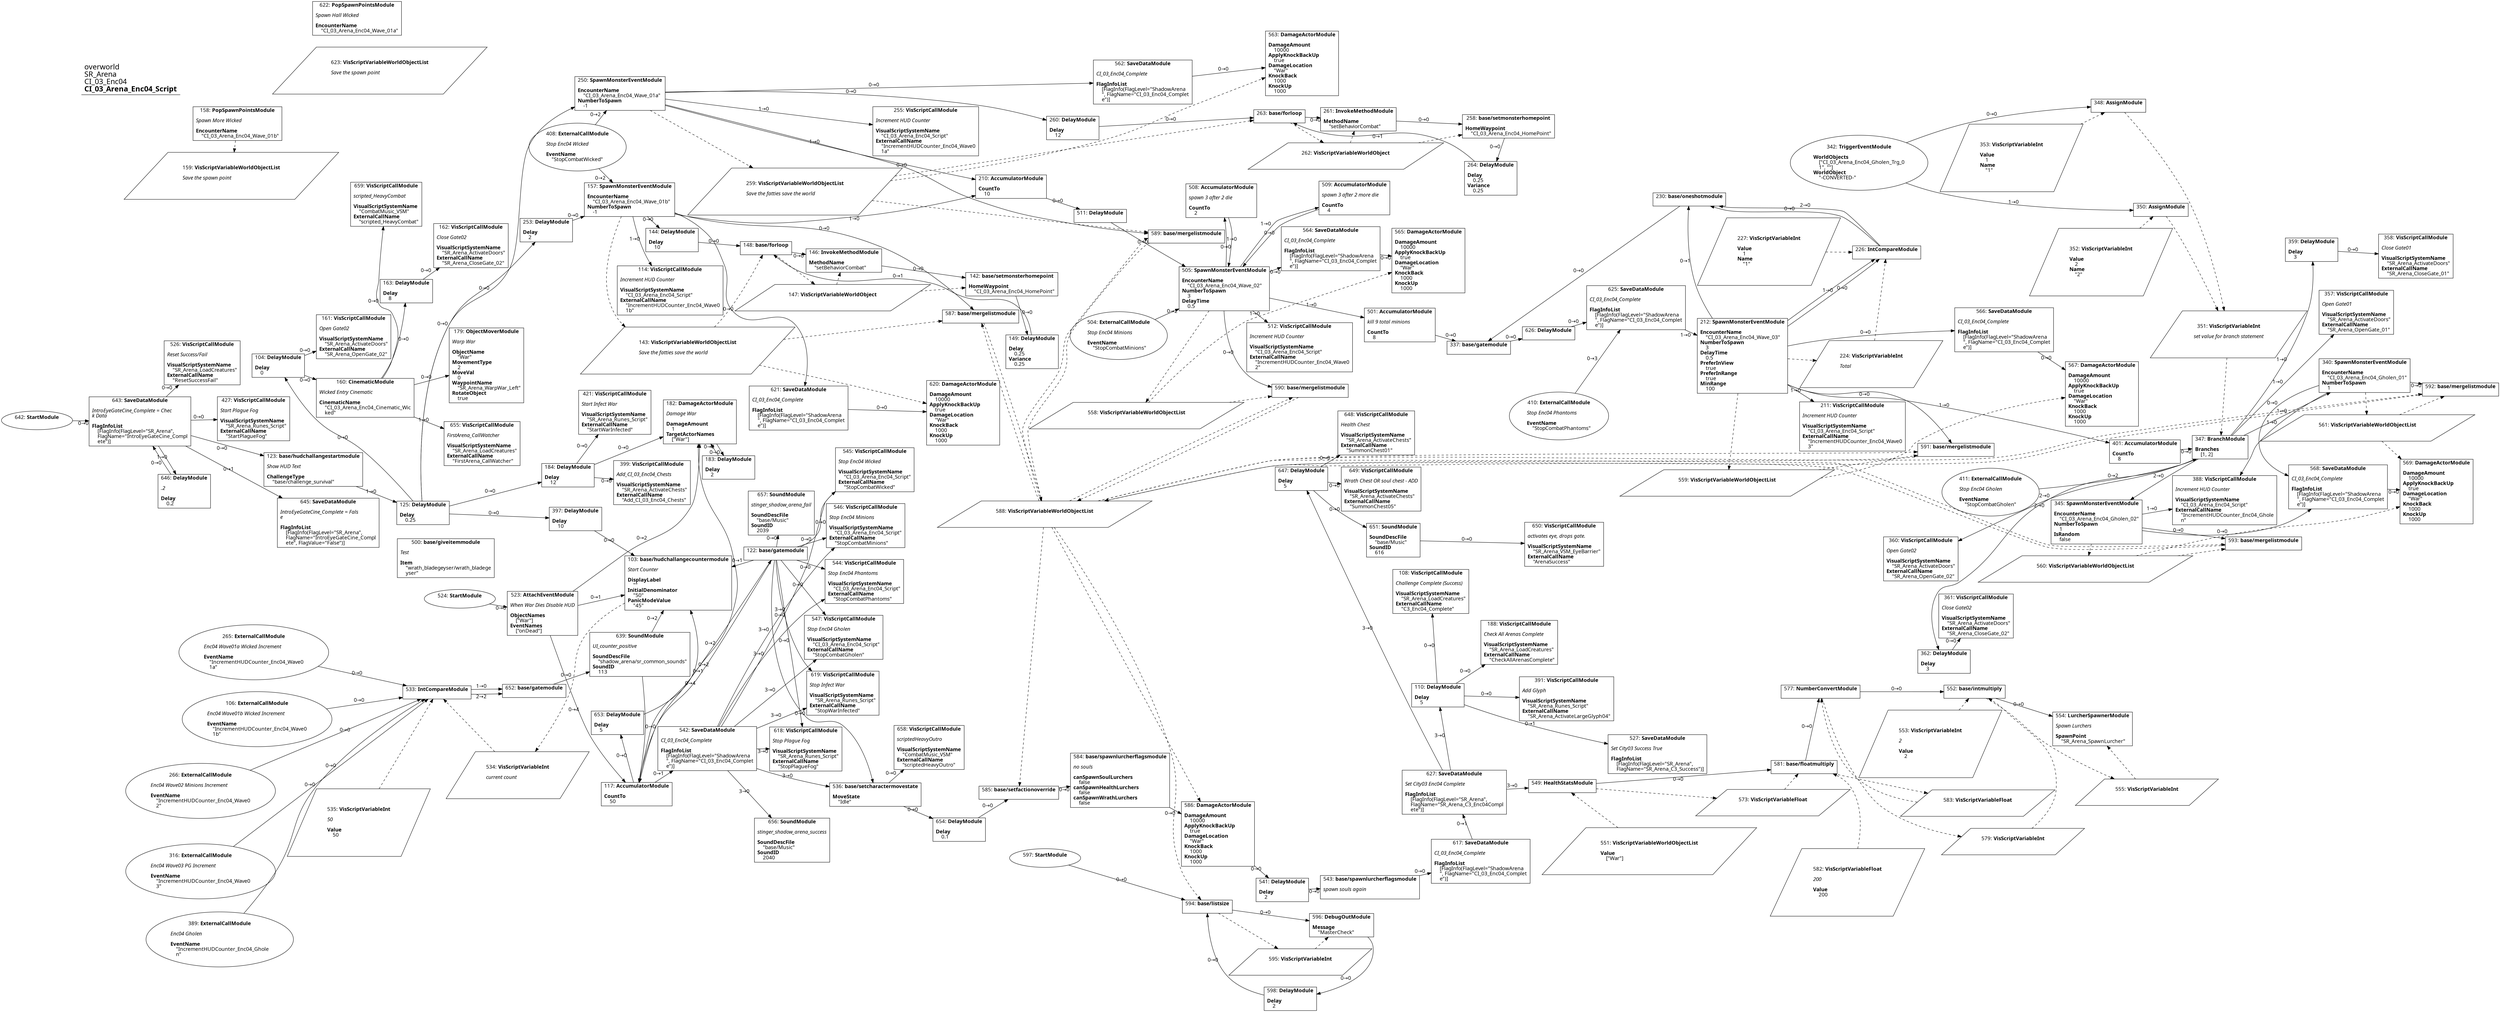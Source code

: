 digraph {
    layout = fdp;
    overlap = prism;
    sep = "+16";
    splines = spline;

    node [ shape = box ];

    graph [ fontname = "Segoe UI" ];
    node [ fontname = "Segoe UI" ];
    edge [ fontname = "Segoe UI" ];

    103 [ label = <103: <b>base/hudchallangecountermodule</b><br/><br/><i>Start Counter<br align="left"/></i><br align="left"/><b>DisplayLabel</b><br align="left"/>    &quot;&quot;<br align="left"/><b>InitialDenominator</b><br align="left"/>    &quot;50&quot;<br align="left"/><b>PanicModeValue</b><br align="left"/>    &quot;45&quot;<br align="left"/>> ];
    103 [ pos = "0.859,-5.0160003!" ];
    103 -> 534 [ style = dashed ];

    104 [ label = <104: <b>DelayModule</b><br/><br/><b>Delay</b><br align="left"/>    0<br align="left"/>> ];
    104 [ pos = "0.22900002,-3.9710002!" ];
    104 -> 160 [ label = "0→0" ];
    104 -> 161 [ label = "0→0" ];

    106 [ label = <106: <b>ExternalCallModule</b><br/><br/><i>Enc04 Wave01b Wicked Increment<br align="left"/></i><br align="left"/><b>EventName</b><br align="left"/>    &quot;IncrementHUDCounter_Enc04_Wave0<br align="left"/>    1b&quot;<br align="left"/>> ];
    106 [ shape = oval ]
    106 [ pos = "-0.22800002,-5.2790003!" ];
    106 -> 533 [ label = "0→0" ];

    108 [ label = <108: <b>VisScriptCallModule</b><br/><br/><i>Challenge Complete (Success)<br align="left"/></i><br align="left"/><b>VisualScriptSystemName</b><br align="left"/>    &quot;SR_Arena_LoadCreatures&quot;<br align="left"/><b>ExternalCallName</b><br align="left"/>    &quot;C3_Enc04_Complete&quot;<br align="left"/>> ];
    108 [ pos = "4.715,-4.9410005!" ];

    110 [ label = <110: <b>DelayModule</b><br/><br/><b>Delay</b><br align="left"/>    5<br align="left"/>> ];
    110 [ pos = "4.4690003,-5.162!" ];
    110 -> 108 [ label = "0→0" ];
    110 -> 188 [ label = "0→0" ];
    110 -> 391 [ label = "0→0" ];
    110 -> 527 [ label = "0→1" ];

    114 [ label = <114: <b>VisScriptCallModule</b><br/><br/><i>Increment HUD Counter<br align="left"/></i><br align="left"/><b>VisualScriptSystemName</b><br align="left"/>    &quot;CI_03_Arena_Enc04_Script&quot;<br align="left"/><b>ExternalCallName</b><br align="left"/>    &quot;IncrementHUDCounter_Enc04_Wave0<br align="left"/>    1b&quot;<br align="left"/>> ];
    114 [ pos = "2.7180002,-3.6410003!" ];

    117 [ label = <117: <b>AccumulatorModule</b><br/><br/><b>CountTo</b><br align="left"/>    50<br align="left"/>> ];
    117 [ pos = "0.882,-5.4150004!" ];
    117 -> 122 [ label = "0→2" ];
    117 -> 182 [ label = "0→2" ];
    117 -> 542 [ label = "0→1" ];
    117 -> 653 [ label = "0→0" ];

    122 [ label = <122: <b>base/gatemodule</b><br/><br/>> ];
    122 [ pos = "1.5790001,-5.017!" ];
    122 -> 103 [ label = "0→1" ];
    122 -> 547 [ label = "0→0" ];
    122 -> 544 [ label = "0→0" ];
    122 -> 546 [ label = "0→0" ];
    122 -> 545 [ label = "0→0" ];
    122 -> 536 [ label = "0→0" ];
    122 -> 619 [ label = "0→0" ];
    122 -> 618 [ label = "0→0" ];
    122 -> 117 [ label = "0→4" ];
    122 -> 657 [ label = "0→0" ];

    123 [ label = <123: <b>base/hudchallangestartmodule</b><br/><br/><i>Show HUD Text<br align="left"/></i><br align="left"/><b>ChallengeType</b><br align="left"/>    &quot;base/challenge_survival&quot;<br align="left"/>> ];
    123 [ pos = "-0.41000003,-4.708!" ];
    123 -> 125 [ label = "1→0" ];

    125 [ label = <125: <b>DelayModule</b><br/><br/><b>Delay</b><br align="left"/>    0.25<br align="left"/>> ];
    125 [ pos = "-0.016,-4.7310004!" ];
    125 -> 104 [ label = "0→0" ];
    125 -> 184 [ label = "0→0" ];
    125 -> 253 [ label = "0→0" ];
    125 -> 397 [ label = "0→0" ];
    125 -> 250 [ label = "0→0" ];

    142 [ label = <142: <b>base/setmonsterhomepoint</b><br/><br/><b>HomeWaypoint</b><br align="left"/>    &quot;CI_03_Arena_Enc04_HomePoint&quot;<br align="left"/>> ];
    142 [ pos = "3.4830003,-3.5310001!" ];
    142 -> 149 [ label = "0→0" ];
    147 -> 142 [ style = dashed ];

    143 [ label = <143: <b>VisScriptVariableWorldObjectList</b><br/><br/><i>Save the fatties save the world<br align="left"/></i><br align="left"/>> ];
    143 [ shape = parallelogram ]
    143 [ pos = "2.654,-3.8100002!" ];

    144 [ label = <144: <b>DelayModule</b><br/><br/><b>Delay</b><br align="left"/>    10<br align="left"/>> ];
    144 [ pos = "2.914,-3.5310001!" ];
    144 -> 148 [ label = "0→0" ];

    146 [ label = <146: <b>InvokeMethodModule</b><br/><br/><b>MethodName</b><br align="left"/>    &quot;setBehaviorCombat&quot;<br align="left"/>> ];
    146 [ pos = "3.2900002,-3.5310001!" ];
    146 -> 142 [ label = "0→0" ];
    147 -> 146 [ style = dashed ];

    147 [ label = <147: <b>VisScriptVariableWorldObject</b><br/><br/>> ];
    147 [ shape = parallelogram ]
    147 [ pos = "3.2450001,-3.6920002!" ];

    148 [ label = <148: <b>base/forloop</b><br/><br/>> ];
    148 [ pos = "3.1130002,-3.5310001!" ];
    148 -> 146 [ label = "0→0" ];
    148 -> 147 [ style = dashed ];
    143 -> 148 [ style = dashed ];

    149 [ label = <149: <b>DelayModule</b><br/><br/><b>Delay</b><br align="left"/>    0.25<br align="left"/><b>Variance</b><br align="left"/>    0.25<br align="left"/>> ];
    149 [ pos = "3.492,-3.6840003!" ];
    149 -> 148 [ label = "0→1" ];

    157 [ label = <157: <b>SpawnMonsterEventModule</b><br/><br/><b>EncounterName</b><br align="left"/>    &quot;CI_03_Arena_Enc04_Wave_01b&quot;<br align="left"/><b>NumberToSpawn</b><br align="left"/>    -1<br align="left"/>> ];
    157 [ pos = "2.4280002,-3.5310001!" ];
    157 -> 144 [ label = "0→0" ];
    157 -> 114 [ label = "1→0" ];
    157 -> 210 [ label = "1→0" ];
    157 -> 587 [ label = "0→0" ];
    157 -> 621 [ label = "0→0" ];
    157 -> 143 [ style = dashed ];

    158 [ label = <158: <b>PopSpawnPointsModule</b><br/><br/><i>Spawn More Wicked<br align="left"/></i><br align="left"/><b>EncounterName</b><br align="left"/>    &quot;CI_03_Arena_Enc04_Wave_01b&quot;<br align="left"/>> ];
    158 [ pos = "0.07700001,-3.233!" ];
    158 -> 159 [ style = dashed ];

    159 [ label = <159: <b>VisScriptVariableWorldObjectList</b><br/><br/><i>Save the spawn point<br align="left"/></i><br align="left"/>> ];
    159 [ shape = parallelogram ]
    159 [ pos = "0.124000005,-3.3960001!" ];

    160 [ label = <160: <b>CinematicModule</b><br/><br/><i>Wicked Entry Cinematic<br align="left"/></i><br align="left"/><b>CinematicName</b><br align="left"/>    &quot;CI_03_Arena_Enc04_Cinematic_Wic<br align="left"/>    ked&quot;<br align="left"/>> ];
    160 [ pos = "0.43600002,-3.9710002!" ];
    160 -> 163 [ label = "0→0" ];
    160 -> 179 [ label = "0→0" ];
    160 -> 655 [ label = "1→0" ];
    160 -> 659 [ label = "0→0" ];

    161 [ label = <161: <b>VisScriptCallModule</b><br/><br/><i>Open Gate02<br align="left"/></i><br align="left"/><b>VisualScriptSystemName</b><br align="left"/>    &quot;SR_Arena_ActivateDoors&quot;<br align="left"/><b>ExternalCallName</b><br align="left"/>    &quot;SR_Arena_OpenGate_02&quot;<br align="left"/>> ];
    161 [ pos = "0.43600002,-3.8880002!" ];

    162 [ label = <162: <b>VisScriptCallModule</b><br/><br/><i>Close Gate02<br align="left"/></i><br align="left"/><b>VisualScriptSystemName</b><br align="left"/>    &quot;SR_Arena_ActivateDoors&quot;<br align="left"/><b>ExternalCallName</b><br align="left"/>    &quot;SR_Arena_CloseGate_02&quot;<br align="left"/>> ];
    162 [ pos = "0.83300006,-3.775!" ];

    163 [ label = <163: <b>DelayModule</b><br/><br/><b>Delay</b><br align="left"/>    8<br align="left"/>> ];
    163 [ pos = "0.684,-3.775!" ];
    163 -> 162 [ label = "0→0" ];

    179 [ label = <179: <b>ObjectMoverModule</b><br/><br/><i>Warp War<br align="left"/></i><br align="left"/><b>ObjectName</b><br align="left"/>    &quot;War&quot;<br align="left"/><b>MovementType</b><br align="left"/>    2<br align="left"/><b>MoveVal</b><br align="left"/>    0<br align="left"/><b>WaypointName</b><br align="left"/>    &quot;SR_Arena_WarpWar_Left&quot;<br align="left"/><b>RotateObject</b><br align="left"/>    true<br align="left"/>> ];
    179 [ pos = "0.68500006,-3.9710002!" ];

    182 [ label = <182: <b>DamageActorModule</b><br/><br/><i>Damage War<br align="left"/></i><br align="left"/><b>DamageAmount</b><br align="left"/>    1<br align="left"/><b>TargetActorNames</b><br align="left"/>    [&quot;War&quot;]<br align="left"/>> ];
    182 [ pos = "1.7440001,-4.386!" ];
    182 -> 183 [ label = "0→0" ];

    183 [ label = <183: <b>DelayModule</b><br/><br/><b>Delay</b><br align="left"/>    2<br align="left"/>> ];
    183 [ pos = "1.766,-4.585!" ];
    183 -> 182 [ label = "0→0" ];

    184 [ label = <184: <b>DelayModule</b><br/><br/><b>Delay</b><br align="left"/>    12<br align="left"/>> ];
    184 [ pos = "1.0430001,-4.386!" ];
    184 -> 182 [ label = "0→0" ];
    184 -> 399 [ label = "0→0" ];
    184 -> 421 [ label = "0→0" ];

    188 [ label = <188: <b>VisScriptCallModule</b><br/><br/><i>Check All Arenas Complete<br align="left"/></i><br align="left"/><b>VisualScriptSystemName</b><br align="left"/>    &quot;SR_Arena_LoadCreatures&quot;<br align="left"/><b>ExternalCallName</b><br align="left"/>    &quot;CheckAllArenasComplete&quot;<br align="left"/>> ];
    188 [ pos = "4.715,-5.0220003!" ];

    210 [ label = <210: <b>AccumulatorModule</b><br/><br/><b>CountTo</b><br align="left"/>    10<br align="left"/>> ];
    210 [ pos = "3.601,-3.19!" ];
    210 -> 511 [ label = "0→0" ];

    211 [ label = <211: <b>VisScriptCallModule</b><br/><br/><i>Increment HUD Counter<br align="left"/></i><br align="left"/><b>VisualScriptSystemName</b><br align="left"/>    &quot;CI_03_Arena_Enc04_Script&quot;<br align="left"/><b>ExternalCallName</b><br align="left"/>    &quot;IncrementHUDCounter_Enc04_Wave0<br align="left"/>    3&quot;<br align="left"/>> ];
    211 [ pos = "6.492,-3.676!" ];

    212 [ label = <212: <b>SpawnMonsterEventModule</b><br/><br/><b>EncounterName</b><br align="left"/>    &quot;CI_03_Arena_Enc04_Wave_03&quot;<br align="left"/><b>NumberToSpawn</b><br align="left"/>    3<br align="left"/><b>DelayTime</b><br align="left"/>    0.5<br align="left"/><b>PreferInView</b><br align="left"/>    true<br align="left"/><b>PreferInRange</b><br align="left"/>    true<br align="left"/><b>MinRange</b><br align="left"/>    100<br align="left"/>> ];
    212 [ pos = "6.189,-3.5360003!" ];
    212 -> 211 [ label = "1→0" ];
    212 -> 226 [ label = "1→0" ];
    212 -> 230 [ label = "0→1" ];
    212 -> 401 [ label = "1→0" ];
    212 -> 566 [ label = "0→0" ];
    212 -> 591 [ label = "0→0" ];
    212 -> 226 [ label = "0→0" ];
    212 -> 559 [ style = dashed ];
    212 -> 224 [ style = dashed ];

    224 [ label = <224: <b>VisScriptVariableInt</b><br/><br/><i>Total<br align="left"/></i><br align="left"/>> ];
    224 [ shape = parallelogram ]
    224 [ pos = "6.511,-3.5170002!" ];

    226 [ label = <226: <b>IntCompareModule</b><br/><br/>> ];
    226 [ pos = "6.59,-3.3330002!" ];
    226 -> 230 [ label = "0→0" ];
    226 -> 230 [ label = "2→0" ];
    227 -> 226 [ style = dashed ];
    224 -> 226 [ style = dashed ];

    227 [ label = <227: <b>VisScriptVariableInt</b><br/><br/><b>Value</b><br align="left"/>    1<br align="left"/><b>Name</b><br align="left"/>    &quot;1&quot;<br align="left"/>> ];
    227 [ shape = parallelogram ]
    227 [ pos = "6.4170003,-3.3550003!" ];

    230 [ label = <230: <b>base/oneshotmodule</b><br/><br/>> ];
    230 [ pos = "5.8970003,-2.9160001!" ];
    230 -> 337 [ label = "0→0" ];

    250 [ label = <250: <b>SpawnMonsterEventModule</b><br/><br/><b>EncounterName</b><br align="left"/>    &quot;CI_03_Arena_Enc04_Wave_01a&quot;<br align="left"/><b>NumberToSpawn</b><br align="left"/>    -1<br align="left"/>> ];
    250 [ pos = "2.4160001,-2.667!" ];
    250 -> 255 [ label = "1→0" ];
    250 -> 260 [ label = "0→0" ];
    250 -> 210 [ label = "1→0" ];
    250 -> 562 [ label = "0→0" ];
    250 -> 589 [ label = "0→0" ];
    250 -> 259 [ style = dashed ];

    253 [ label = <253: <b>DelayModule</b><br/><br/><b>Delay</b><br align="left"/>    2<br align="left"/>> ];
    253 [ pos = "2.219,-3.5310001!" ];
    253 -> 157 [ label = "0→0" ];

    255 [ label = <255: <b>VisScriptCallModule</b><br/><br/><i>Increment HUD Counter<br align="left"/></i><br align="left"/><b>VisualScriptSystemName</b><br align="left"/>    &quot;CI_03_Arena_Enc04_Script&quot;<br align="left"/><b>ExternalCallName</b><br align="left"/>    &quot;IncrementHUDCounter_Enc04_Wave0<br align="left"/>    1a&quot;<br align="left"/>> ];
    255 [ pos = "2.9570003,-2.568!" ];

    258 [ label = <258: <b>base/setmonsterhomepoint</b><br/><br/><b>HomeWaypoint</b><br align="left"/>    &quot;CI_03_Arena_Enc04_HomePoint&quot;<br align="left"/>> ];
    258 [ pos = "3.6130002,-2.3370001!" ];
    258 -> 264 [ label = "0→0" ];
    262 -> 258 [ style = dashed ];

    259 [ label = <259: <b>VisScriptVariableWorldObjectList</b><br/><br/><i>Save the fatties save the world<br align="left"/></i><br align="left"/>> ];
    259 [ shape = parallelogram ]
    259 [ pos = "2.8980002,-2.7270002!" ];

    260 [ label = <260: <b>DelayModule</b><br/><br/><b>Delay</b><br align="left"/>    12<br align="left"/>> ];
    260 [ pos = "3.0670002,-2.3360002!" ];
    260 -> 263 [ label = "0→0" ];

    261 [ label = <261: <b>InvokeMethodModule</b><br/><br/><b>MethodName</b><br align="left"/>    &quot;setBehaviorCombat&quot;<br align="left"/>> ];
    261 [ pos = "3.41,-2.3370001!" ];
    261 -> 258 [ label = "0→0" ];
    262 -> 261 [ style = dashed ];

    262 [ label = <262: <b>VisScriptVariableWorldObject</b><br/><br/>> ];
    262 [ shape = parallelogram ]
    262 [ pos = "3.3950002,-2.4910002!" ];

    263 [ label = <263: <b>base/forloop</b><br/><br/>> ];
    263 [ pos = "3.2410002,-2.3370001!" ];
    263 -> 261 [ label = "0→0" ];
    263 -> 262 [ style = dashed ];
    259 -> 263 [ style = dashed ];

    264 [ label = <264: <b>DelayModule</b><br/><br/><b>Delay</b><br align="left"/>    0.25<br align="left"/><b>Variance</b><br align="left"/>    0.25<br align="left"/>> ];
    264 [ pos = "3.6030002,-2.48!" ];
    264 -> 263 [ label = "0→1" ];

    265 [ label = <265: <b>ExternalCallModule</b><br/><br/><i>Enc04 Wave01a Wicked Increment<br align="left"/></i><br align="left"/><b>EventName</b><br align="left"/>    &quot;IncrementHUDCounter_Enc04_Wave0<br align="left"/>    1a&quot;<br align="left"/>> ];
    265 [ shape = oval ]
    265 [ pos = "-0.22800002,-5.1870003!" ];
    265 -> 533 [ label = "0→0" ];

    266 [ label = <266: <b>ExternalCallModule</b><br/><br/><i>Enc04 Wave02 Minions Increment<br align="left"/></i><br align="left"/><b>EventName</b><br align="left"/>    &quot;IncrementHUDCounter_Enc04_Wave0<br align="left"/>    2&quot;<br align="left"/>> ];
    266 [ shape = oval ]
    266 [ pos = "-0.22800002,-5.3700004!" ];
    266 -> 533 [ label = "0→0" ];

    316 [ label = <316: <b>ExternalCallModule</b><br/><br/><i>Enc04 Wave03 PG Increment<br align="left"/></i><br align="left"/><b>EventName</b><br align="left"/>    &quot;IncrementHUDCounter_Enc04_Wave0<br align="left"/>    3&quot;<br align="left"/>> ];
    316 [ shape = oval ]
    316 [ pos = "-0.22800002,-5.46!" ];
    316 -> 533 [ label = "0→0" ];

    337 [ label = <337: <b>base/gatemodule</b><br/><br/>> ];
    337 [ pos = "5.6080003,-3.5130002!" ];
    337 -> 626 [ label = "0→0" ];

    340 [ label = <340: <b>SpawnMonsterEventModule</b><br/><br/><b>EncounterName</b><br align="left"/>    &quot;CI_03_Arena_Enc04_Gholen_01&quot;<br align="left"/><b>NumberToSpawn</b><br align="left"/>    1<br align="left"/>> ];
    340 [ pos = "7.8190002,-3.3300002!" ];
    340 -> 388 [ label = "1→0" ];
    340 -> 568 [ label = "0→0" ];
    340 -> 592 [ label = "0→0" ];
    340 -> 561 [ style = dashed ];

    342 [ label = <342: <b>TriggerEventModule</b><br/><br/><b>WorldObjects</b><br align="left"/>    [&quot;CI_03_Arena_Enc04_Gholen_Trg_0<br align="left"/>    1&quot;, &quot;&quot;]<br align="left"/><b>WorldObject</b><br align="left"/>    &quot;-CONVERTED-&quot;<br align="left"/>> ];
    342 [ shape = oval ]
    342 [ pos = "6.86,-3.091!" ];
    342 -> 350 [ label = "1→0" ];
    342 -> 348 [ label = "0→0" ];

    345 [ label = <345: <b>SpawnMonsterEventModule</b><br/><br/><b>EncounterName</b><br align="left"/>    &quot;CI_03_Arena_Enc04_Gholen_02&quot;<br align="left"/><b>NumberToSpawn</b><br align="left"/>    1<br align="left"/><b>IsRandom</b><br align="left"/>    false<br align="left"/>> ];
    345 [ pos = "7.8110003,-3.8140001!" ];
    345 -> 388 [ label = "1→0" ];
    345 -> 568 [ label = "0→0" ];
    345 -> 593 [ label = "0→0" ];
    345 -> 560 [ style = dashed ];

    347 [ label = <347: <b>BranchModule</b><br/><br/><b>Branches</b><br align="left"/>    [1, 2]<br align="left"/>> ];
    347 [ pos = "7.5450006,-3.5590003!" ];
    347 -> 360 [ label = "2→0" ];
    347 -> 362 [ label = "2→0" ];
    347 -> 345 [ label = "2→0" ];
    347 -> 357 [ label = "1→0" ];
    347 -> 359 [ label = "1→0" ];
    347 -> 340 [ label = "1→0" ];
    351 -> 347 [ style = dashed ];

    348 [ label = <348: <b>AssignModule</b><br/><br/>> ];
    348 [ pos = "7.2170005,-3.0210001!" ];
    348 -> 351 [ style = dashed ];
    353 -> 348 [ style = dashed ];

    350 [ label = <350: <b>AssignModule</b><br/><br/>> ];
    350 [ pos = "7.214,-3.223!" ];
    350 -> 351 [ style = dashed ];
    352 -> 350 [ style = dashed ];

    351 [ label = <351: <b>VisScriptVariableInt</b><br/><br/><i>set value for branch statement<br align="left"/></i><br align="left"/>> ];
    351 [ shape = parallelogram ]
    351 [ pos = "7.3610005,-3.3200002!" ];

    352 [ label = <352: <b>VisScriptVariableInt</b><br/><br/><b>Value</b><br align="left"/>    2<br align="left"/><b>Name</b><br align="left"/>    &quot;2&quot;<br align="left"/>> ];
    352 [ shape = parallelogram ]
    352 [ pos = "7.097,-3.3200002!" ];

    353 [ label = <353: <b>VisScriptVariableInt</b><br/><br/><b>Value</b><br align="left"/>    1<br align="left"/><b>Name</b><br align="left"/>    &quot;1&quot;<br align="left"/>> ];
    353 [ shape = parallelogram ]
    353 [ pos = "7.096,-3.118!" ];

    357 [ label = <357: <b>VisScriptCallModule</b><br/><br/><i>Open Gate01<br align="left"/></i><br align="left"/><b>VisualScriptSystemName</b><br align="left"/>    &quot;SR_Arena_ActivateDoors&quot;<br align="left"/><b>ExternalCallName</b><br align="left"/>    &quot;SR_Arena_OpenGate_01&quot;<br align="left"/>> ];
    357 [ pos = "7.8190002,-3.2510002!" ];

    358 [ label = <358: <b>VisScriptCallModule</b><br/><br/><i>Close Gate01<br align="left"/></i><br align="left"/><b>VisualScriptSystemName</b><br align="left"/>    &quot;SR_Arena_ActivateDoors&quot;<br align="left"/><b>ExternalCallName</b><br align="left"/>    &quot;SR_Arena_CloseGate_01&quot;<br align="left"/>> ];
    358 [ pos = "7.9740005,-3.055!" ];

    359 [ label = <359: <b>DelayModule</b><br/><br/><b>Delay</b><br align="left"/>    3<br align="left"/>> ];
    359 [ pos = "7.8230004,-3.055!" ];
    359 -> 358 [ label = "0→0" ];

    360 [ label = <360: <b>VisScriptCallModule</b><br/><br/><i>Open Gate02<br align="left"/></i><br align="left"/><b>VisualScriptSystemName</b><br align="left"/>    &quot;SR_Arena_ActivateDoors&quot;<br align="left"/><b>ExternalCallName</b><br align="left"/>    &quot;SR_Arena_OpenGate_02&quot;<br align="left"/>> ];
    360 [ pos = "7.8120003,-4.084!" ];

    361 [ label = <361: <b>VisScriptCallModule</b><br/><br/><i>Close Gate02<br align="left"/></i><br align="left"/><b>VisualScriptSystemName</b><br align="left"/>    &quot;SR_Arena_ActivateDoors&quot;<br align="left"/><b>ExternalCallName</b><br align="left"/>    &quot;SR_Arena_CloseGate_02&quot;<br align="left"/>> ];
    361 [ pos = "7.9660006,-4.165!" ];

    362 [ label = <362: <b>DelayModule</b><br/><br/><b>Delay</b><br align="left"/>    3<br align="left"/>> ];
    362 [ pos = "7.8120003,-4.165!" ];
    362 -> 361 [ label = "0→0" ];

    388 [ label = <388: <b>VisScriptCallModule</b><br/><br/><i>Increment HUD Counter<br align="left"/></i><br align="left"/><b>VisualScriptSystemName</b><br align="left"/>    &quot;CI_03_Arena_Enc04_Script&quot;<br align="left"/><b>ExternalCallName</b><br align="left"/>    &quot;IncrementHUDCounter_Enc04_Ghole<br align="left"/>    n&quot;<br align="left"/>> ];
    388 [ pos = "8.133,-3.6220002!" ];

    389 [ label = <389: <b>ExternalCallModule</b><br/><br/><i>Enc04 Gholen<br align="left"/></i><br align="left"/><b>EventName</b><br align="left"/>    &quot;IncrementHUDCounter_Enc04_Ghole<br align="left"/>    n&quot;<br align="left"/>> ];
    389 [ shape = oval ]
    389 [ pos = "-0.22900002,-5.551!" ];
    389 -> 533 [ label = "0→0" ];

    391 [ label = <391: <b>VisScriptCallModule</b><br/><br/><i>Add Glyph<br align="left"/></i><br align="left"/><b>VisualScriptSystemName</b><br align="left"/>    &quot;SR_Arena_Runes_Script&quot;<br align="left"/><b>ExternalCallName</b><br align="left"/>    &quot;SR_Arena_ActivateLargeGlyph04&quot;<br align="left"/>> ];
    391 [ pos = "4.716,-5.1000004!" ];

    397 [ label = <397: <b>DelayModule</b><br/><br/><b>Delay</b><br align="left"/>    10<br align="left"/>> ];
    397 [ pos = "0.49300003,-4.8450003!" ];
    397 -> 103 [ label = "0→0" ];

    399 [ label = <399: <b>VisScriptCallModule</b><br/><br/><i>Add_CI_03_Enc04_Chests<br align="left"/></i><br align="left"/><b>VisualScriptSystemName</b><br align="left"/>    &quot;SR_Arena_ActivateChests&quot;<br align="left"/><b>ExternalCallName</b><br align="left"/>    &quot;Add_CI_03_Enc04_Chests&quot;<br align="left"/>> ];
    399 [ pos = "1.256,-4.46!" ];

    401 [ label = <401: <b>AccumulatorModule</b><br/><br/><b>CountTo</b><br align="left"/>    8<br align="left"/>> ];
    401 [ pos = "7.3150005,-3.5590003!" ];
    401 -> 347 [ label = "0→0" ];

    408 [ label = <408: <b>ExternalCallModule</b><br/><br/><i>Stop Enc04 Wicked<br align="left"/></i><br align="left"/><b>EventName</b><br align="left"/>    &quot;StopCombatWicked&quot;<br align="left"/>> ];
    408 [ shape = oval ]
    408 [ pos = "2.111,-3.216!" ];
    408 -> 157 [ label = "0→2" ];
    408 -> 250 [ label = "0→2" ];

    410 [ label = <410: <b>ExternalCallModule</b><br/><br/><i>Stop Enc04 Phantoms<br align="left"/></i><br align="left"/><b>EventName</b><br align="left"/>    &quot;StopCombatPhantoms&quot;<br align="left"/>> ];
    410 [ shape = oval ]
    410 [ pos = "5.7260003,-3.7150002!" ];
    410 -> 625 [ label = "0→3" ];

    411 [ label = <411: <b>ExternalCallModule</b><br/><br/><i>Stop Enc04 Gholen<br align="left"/></i><br align="left"/><b>EventName</b><br align="left"/>    &quot;StopCombatGholen&quot;<br align="left"/>> ];
    411 [ shape = oval ]
    411 [ pos = "7.3080006,-3.7580001!" ];
    411 -> 347 [ label = "0→2" ];

    421 [ label = <421: <b>VisScriptCallModule</b><br/><br/><i>Start Infect War<br align="left"/></i><br align="left"/><b>VisualScriptSystemName</b><br align="left"/>    &quot;SR_Arena_Runes_Script&quot;<br align="left"/><b>ExternalCallName</b><br align="left"/>    &quot;StartWarInfected&quot;<br align="left"/>> ];
    421 [ pos = "1.256,-4.3370004!" ];

    427 [ label = <427: <b>VisScriptCallModule</b><br/><br/><i>Start Plague Fog<br align="left"/></i><br align="left"/><b>VisualScriptSystemName</b><br align="left"/>    &quot;SR_Arena_Runes_Script&quot;<br align="left"/><b>ExternalCallName</b><br align="left"/>    &quot;StartPlagueFog&quot;<br align="left"/>> ];
    427 [ pos = "-0.41000003,-4.6260004!" ];

    500 [ label = <500: <b>base/giveitemmodule</b><br/><br/><i>Test<br align="left"/></i><br align="left"/><b>Item</b><br align="left"/>    &quot;wrath_bladegeyser/wrath_bladege<br align="left"/>    yser&quot;<br align="left"/>> ];
    500 [ pos = "-0.08800001,-4.9410005!" ];

    501 [ label = <501: <b>AccumulatorModule</b><br/><br/><i>kill 9 total minions<br align="left"/></i><br align="left"/><b>CountTo</b><br align="left"/>    8<br align="left"/>> ];
    501 [ pos = "5.288,-3.5130002!" ];
    501 -> 337 [ label = "0→0" ];

    504 [ label = <504: <b>ExternalCallModule</b><br/><br/><i>Stop Enc04 Minions<br align="left"/></i><br align="left"/><b>EventName</b><br align="left"/>    &quot;StopCombatMinions&quot;<br align="left"/>> ];
    504 [ shape = oval ]
    504 [ pos = "4.117,-3.535!" ];
    504 -> 505 [ label = "0→2" ];

    505 [ label = <505: <b>SpawnMonsterEventModule</b><br/><br/><b>EncounterName</b><br align="left"/>    &quot;CI_03_Arena_Enc04_Wave_02&quot;<br align="left"/><b>NumberToSpawn</b><br align="left"/>    3<br align="left"/><b>DelayTime</b><br align="left"/>    0.5<br align="left"/>> ];
    505 [ pos = "4.3830004,-3.4900002!" ];
    505 -> 508 [ label = "1→0" ];
    505 -> 509 [ label = "1→0" ];
    505 -> 512 [ label = "1→0" ];
    505 -> 501 [ label = "1→0" ];
    505 -> 564 [ label = "0→0" ];
    505 -> 590 [ label = "0→0" ];
    505 -> 558 [ style = dashed ];

    508 [ label = <508: <b>AccumulatorModule</b><br/><br/><i>spawn 3 after 2 die<br align="left"/></i><br align="left"/><b>CountTo</b><br align="left"/>    2<br align="left"/>> ];
    508 [ pos = "4.182,-3.164!" ];
    508 -> 505 [ label = "0→0" ];

    509 [ label = <509: <b>AccumulatorModule</b><br/><br/><i>spawn 3 after 2 more die<br align="left"/></i><br align="left"/><b>CountTo</b><br align="left"/>    4<br align="left"/>> ];
    509 [ pos = "4.433,-3.1650002!" ];
    509 -> 505 [ label = "0→0" ];

    511 [ label = <511: <b>DelayModule</b><br/><br/>> ];
    511 [ pos = "3.821,-3.19!" ];
    511 -> 505 [ label = "0→0" ];

    512 [ label = <512: <b>VisScriptCallModule</b><br/><br/><i>Increment HUD Counter<br align="left"/></i><br align="left"/><b>VisualScriptSystemName</b><br align="left"/>    &quot;CI_03_Arena_Enc04_Script&quot;<br align="left"/><b>ExternalCallName</b><br align="left"/>    &quot;IncrementHUDCounter_Enc04_Wave0<br align="left"/>    2&quot;<br align="left"/>> ];
    512 [ pos = "4.815,-3.588!" ];

    523 [ label = <523: <b>AttachEventModule</b><br/><br/><i>When War Dies Disable HUD<br align="left"/></i><br align="left"/><b>ObjectNames</b><br align="left"/>    [&quot;War&quot;]<br align="left"/><b>EventNames</b><br align="left"/>    [&quot;onDead&quot;]<br align="left"/>> ];
    523 [ pos = "0.347,-5.039!" ];
    523 -> 103 [ label = "0→1" ];
    523 -> 117 [ label = "0→4" ];
    523 -> 182 [ label = "0→2" ];

    524 [ label = <524: <b>StartModule</b><br/><br/>> ];
    524 [ shape = oval ]
    524 [ pos = "0.127,-5.039!" ];
    524 -> 523 [ label = "0→0" ];

    526 [ label = <526: <b>VisScriptCallModule</b><br/><br/><i>Reset Success/Fail<br align="left"/></i><br align="left"/><b>VisualScriptSystemName</b><br align="left"/>    &quot;SR_Arena_LoadCreatures&quot;<br align="left"/><b>ExternalCallName</b><br align="left"/>    &quot;ResetSuccessFail&quot;<br align="left"/>> ];
    526 [ pos = "-0.411,-4.539!" ];

    527 [ label = <527: <b>SaveDataModule</b><br/><br/><i>Set City03 Success True<br align="left"/></i><br align="left"/><b>FlagInfoList</b><br align="left"/>    [FlagInfo(FlagLevel=&quot;SR_Arena&quot;, <br align="left"/>    FlagName=&quot;SR_Arena_C3_Success&quot;)]<br align="left"/>> ];
    527 [ pos = "4.717,-5.1780005!" ];

    533 [ label = <533: <b>IntCompareModule</b><br/><br/>> ];
    533 [ pos = "0.208,-5.1920004!" ];
    533 -> 652 [ label = "1→0" ];
    533 -> 652 [ label = "2→2" ];
    534 -> 533 [ style = dashed ];
    535 -> 533 [ style = dashed ];

    534 [ label = <534: <b>VisScriptVariableInt</b><br/><br/><i>current count<br align="left"/></i><br align="left"/>> ];
    534 [ shape = parallelogram ]
    534 [ pos = "0.286,-5.3890004!" ];

    535 [ label = <535: <b>VisScriptVariableInt</b><br/><br/><i>50<br align="left"/></i><br align="left"/><b>Value</b><br align="left"/>    50<br align="left"/>> ];
    535 [ shape = parallelogram ]
    535 [ pos = "0.113000005,-5.4040003!" ];

    536 [ label = <536: <b>base/setcharactermovestate</b><br/><br/><b>MoveState</b><br align="left"/>    &quot;Idle&quot;<br align="left"/>> ];
    536 [ pos = "1.983,-5.387!" ];
    536 -> 654 [ label = "0→0" ];
    536 -> 658 [ label = "0→0" ];

    541 [ label = <541: <b>DelayModule</b><br/><br/><b>Delay</b><br align="left"/>    2<br align="left"/>> ];
    541 [ pos = "3.2170002,-5.387!" ];
    541 -> 543 [ label = "0→0" ];

    542 [ label = <542: <b>SaveDataModule</b><br/><br/><i>CI_03_Enc04_Complete<br align="left"/></i><br align="left"/><b>FlagInfoList</b><br align="left"/>    [FlagInfo(FlagLevel=&quot;ShadowArena<br align="left"/>    &quot;, FlagName=&quot;CI_03_Enc04_Complet<br align="left"/>    e&quot;)]<br align="left"/>> ];
    542 [ pos = "1.5660001,-5.341!" ];
    542 -> 545 [ label = "3→0" ];
    542 -> 546 [ label = "3→0" ];
    542 -> 544 [ label = "3→0" ];
    542 -> 547 [ label = "3→0" ];
    542 -> 536 [ label = "3→0" ];
    542 -> 619 [ label = "3→0" ];
    542 -> 618 [ label = "3→0" ];
    542 -> 656 [ label = "3→0" ];

    543 [ label = <543: <b>base/spawnlurcherflagsmodule</b><br/><br/><i>spawn souls again<br align="left"/></i><br align="left"/>> ];
    543 [ pos = "3.407,-5.387!" ];
    543 -> 617 [ label = "0→0" ];

    544 [ label = <544: <b>VisScriptCallModule</b><br/><br/><i>Stop Enc04 Phantoms<br align="left"/></i><br align="left"/><b>VisualScriptSystemName</b><br align="left"/>    &quot;CI_03_Arena_Enc04_Script&quot;<br align="left"/><b>ExternalCallName</b><br align="left"/>    &quot;StopCombatPhantoms&quot;<br align="left"/>> ];
    544 [ pos = "1.9470001,-4.9760003!" ];

    545 [ label = <545: <b>VisScriptCallModule</b><br/><br/><i>Stop Enc04 Wicked<br align="left"/></i><br align="left"/><b>VisualScriptSystemName</b><br align="left"/>    &quot;CI_03_Arena_Enc04_Script&quot;<br align="left"/><b>ExternalCallName</b><br align="left"/>    &quot;StopCombatWicked&quot;<br align="left"/>> ];
    545 [ pos = "1.9420002,-4.813!" ];

    546 [ label = <546: <b>VisScriptCallModule</b><br/><br/><i>Stop Enc04 Minions<br align="left"/></i><br align="left"/><b>VisualScriptSystemName</b><br align="left"/>    &quot;CI_03_Arena_Enc04_Script&quot;<br align="left"/><b>ExternalCallName</b><br align="left"/>    &quot;StopCombatMinions&quot;<br align="left"/>> ];
    546 [ pos = "1.9440001,-4.893!" ];

    547 [ label = <547: <b>VisScriptCallModule</b><br/><br/><i>Stop Enc04 Gholen<br align="left"/></i><br align="left"/><b>VisualScriptSystemName</b><br align="left"/>    &quot;CI_03_Arena_Enc04_Script&quot;<br align="left"/><b>ExternalCallName</b><br align="left"/>    &quot;StopCombatGholen&quot;<br align="left"/>> ];
    547 [ pos = "1.9490001,-5.0610003!" ];

    549 [ label = <549: <b>HealthStatsModule</b><br/><br/>> ];
    549 [ pos = "4.4700003,-5.3620005!" ];
    549 -> 581 [ label = "0→0" ];
    551 -> 549 [ style = dashed ];
    549 -> 573 [ style = dashed ];

    551 [ label = <551: <b>VisScriptVariableWorldObjectList</b><br/><br/><b>Value</b><br align="left"/>    [&quot;War&quot;]<br align="left"/>> ];
    551 [ shape = parallelogram ]
    551 [ pos = "4.247,-5.413!" ];

    552 [ label = <552: <b>base/intmultiply</b><br/><br/>> ];
    552 [ pos = "5.5350003,-5.3620005!" ];
    552 -> 554 [ label = "0→0" ];
    553 -> 552 [ style = dashed ];
    552 -> 555 [ style = dashed ];
    579 -> 552 [ style = dashed ];

    553 [ label = <553: <b>VisScriptVariableInt</b><br/><br/><i>2<br align="left"/></i><br align="left"/><b>Value</b><br align="left"/>    2<br align="left"/>> ];
    553 [ shape = parallelogram ]
    553 [ pos = "5.393,-5.4240003!" ];

    554 [ label = <554: <b>LurcherSpawnerModule</b><br/><br/><i>Spawn Lurchers<br align="left"/></i><br align="left"/><b>SpawnPoint</b><br align="left"/>    &quot;SR_Arena_SpawnLurcher&quot;<br align="left"/>> ];
    554 [ pos = "5.8170004,-5.3620005!" ];
    555 -> 554 [ style = dashed ];

    555 [ label = <555: <b>VisScriptVariableInt</b><br/><br/>> ];
    555 [ shape = parallelogram ]
    555 [ pos = "5.702,-5.459!" ];

    558 [ label = <558: <b>VisScriptVariableWorldObjectList</b><br/><br/>> ];
    558 [ shape = parallelogram ]
    558 [ pos = "4.4290004,-3.749!" ];

    559 [ label = <559: <b>VisScriptVariableWorldObjectList</b><br/><br/>> ];
    559 [ shape = parallelogram ]
    559 [ pos = "6.2650003,-3.7960002!" ];

    560 [ label = <560: <b>VisScriptVariableWorldObjectList</b><br/><br/>> ];
    560 [ shape = parallelogram ]
    560 [ pos = "8.089001,-3.9800003!" ];

    561 [ label = <561: <b>VisScriptVariableWorldObjectList</b><br/><br/>> ];
    561 [ shape = parallelogram ]
    561 [ pos = "8.097,-3.496!" ];

    562 [ label = <562: <b>SaveDataModule</b><br/><br/><i>CI_03_Enc04_Complete<br align="left"/></i><br align="left"/><b>FlagInfoList</b><br align="left"/>    [FlagInfo(FlagLevel=&quot;ShadowArena<br align="left"/>    &quot;, FlagName=&quot;CI_03_Enc04_Complet<br align="left"/>    e&quot;)]<br align="left"/>> ];
    562 [ pos = "3.0640001,-2.1690001!" ];
    562 -> 563 [ label = "0→0" ];

    563 [ label = <563: <b>DamageActorModule</b><br/><br/><b>DamageAmount</b><br align="left"/>    10000<br align="left"/><b>ApplyKnockBackUp</b><br align="left"/>    true<br align="left"/><b>DamageLocation</b><br align="left"/>    &quot;War&quot;<br align="left"/><b>KnockBack</b><br align="left"/>    1000<br align="left"/><b>KnockUp</b><br align="left"/>    1000<br align="left"/>> ];
    563 [ pos = "3.275,-2.1690001!" ];
    259 -> 563 [ style = dashed ];

    564 [ label = <564: <b>SaveDataModule</b><br/><br/><i>CI_03_Enc04_Complete<br align="left"/></i><br align="left"/><b>FlagInfoList</b><br align="left"/>    [FlagInfo(FlagLevel=&quot;ShadowArena<br align="left"/>    &quot;, FlagName=&quot;CI_03_Enc04_Complet<br align="left"/>    e&quot;)]<br align="left"/>> ];
    564 [ pos = "4.691,-3.3550003!" ];
    564 -> 565 [ label = "0→0" ];

    565 [ label = <565: <b>DamageActorModule</b><br/><br/><b>DamageAmount</b><br align="left"/>    10000<br align="left"/><b>ApplyKnockBackUp</b><br align="left"/>    true<br align="left"/><b>DamageLocation</b><br align="left"/>    &quot;War&quot;<br align="left"/><b>KnockBack</b><br align="left"/>    1000<br align="left"/><b>KnockUp</b><br align="left"/>    1000<br align="left"/>> ];
    565 [ pos = "4.9080005,-3.3550003!" ];
    558 -> 565 [ style = dashed ];

    566 [ label = <566: <b>SaveDataModule</b><br/><br/><i>CI_03_Enc04_Complete<br align="left"/></i><br align="left"/><b>FlagInfoList</b><br align="left"/>    [FlagInfo(FlagLevel=&quot;ShadowArena<br align="left"/>    &quot;, FlagName=&quot;CI_03_Enc04_Complet<br align="left"/>    e&quot;)]<br align="left"/>> ];
    566 [ pos = "6.76,-3.4600003!" ];
    566 -> 567 [ label = "0→0" ];

    567 [ label = <567: <b>DamageActorModule</b><br/><br/><b>DamageAmount</b><br align="left"/>    10000<br align="left"/><b>ApplyKnockBackUp</b><br align="left"/>    true<br align="left"/><b>DamageLocation</b><br align="left"/>    &quot;War&quot;<br align="left"/><b>KnockBack</b><br align="left"/>    1000<br align="left"/><b>KnockUp</b><br align="left"/>    1000<br align="left"/>> ];
    567 [ pos = "6.998,-3.4600003!" ];
    559 -> 567 [ style = dashed ];

    568 [ label = <568: <b>SaveDataModule</b><br/><br/><i>CI_03_Enc04_Complete<br align="left"/></i><br align="left"/><b>FlagInfoList</b><br align="left"/>    [FlagInfo(FlagLevel=&quot;ShadowArena<br align="left"/>    &quot;, FlagName=&quot;CI_03_Enc04_Complet<br align="left"/>    e&quot;)]<br align="left"/>> ];
    568 [ pos = "8.484,-3.5980003!" ];
    568 -> 569 [ label = "0→0" ];

    569 [ label = <569: <b>DamageActorModule</b><br/><br/><b>DamageAmount</b><br align="left"/>    10000<br align="left"/><b>ApplyKnockBackUp</b><br align="left"/>    true<br align="left"/><b>DamageLocation</b><br align="left"/>    &quot;War&quot;<br align="left"/><b>KnockBack</b><br align="left"/>    1000<br align="left"/><b>KnockUp</b><br align="left"/>    1000<br align="left"/>> ];
    569 [ pos = "8.722,-3.5980003!" ];
    560 -> 569 [ style = dashed ];
    561 -> 569 [ style = dashed ];

    573 [ label = <573: <b>VisScriptVariableFloat</b><br/><br/>> ];
    573 [ shape = parallelogram ]
    573 [ pos = "4.669,-5.413!" ];

    577 [ label = <577: <b>NumberConvertModule</b><br/><br/>> ];
    577 [ pos = "5.169,-5.3620005!" ];
    577 -> 552 [ label = "0→0" ];
    583 -> 577 [ style = dashed ];
    577 -> 579 [ style = dashed ];

    579 [ label = <579: <b>VisScriptVariableInt</b><br/><br/>> ];
    579 [ shape = parallelogram ]
    579 [ pos = "5.3980002,-5.499!" ];

    581 [ label = <581: <b>base/floatmultiply</b><br/><br/>> ];
    581 [ pos = "4.8190002,-5.3620005!" ];
    581 -> 577 [ label = "0→0" ];
    573 -> 581 [ style = dashed ];
    582 -> 581 [ style = dashed ];
    581 -> 583 [ style = dashed ];

    582 [ label = <582: <b>VisScriptVariableFloat</b><br/><br/><i>200<br align="left"/></i><br align="left"/><b>Value</b><br align="left"/>    200<br align="left"/>> ];
    582 [ shape = parallelogram ]
    582 [ pos = "4.668,-5.4880004!" ];

    583 [ label = <583: <b>VisScriptVariableFloat</b><br/><br/>> ];
    583 [ shape = parallelogram ]
    583 [ pos = "5.006,-5.4360003!" ];

    584 [ label = <584: <b>base/spawnlurcherflagsmodule</b><br/><br/><i>no souls<br align="left"/></i><br align="left"/><b>canSpawnSoulLurchers</b><br align="left"/>    false<br align="left"/><b>canSpawnHealthLurchers</b><br align="left"/>    false<br align="left"/><b>canSpawnWrathLurchers</b><br align="left"/>    false<br align="left"/>> ];
    584 [ pos = "2.7440002,-5.387!" ];
    584 -> 586 [ label = "0→0" ];

    585 [ label = <585: <b>base/setfactionoverride</b><br/><br/>> ];
    585 [ pos = "2.489,-5.387!" ];
    585 -> 584 [ label = "0→0" ];
    588 -> 585 [ style = dashed ];

    586 [ label = <586: <b>DamageActorModule</b><br/><br/><b>DamageAmount</b><br align="left"/>    10000<br align="left"/><b>ApplyKnockBackUp</b><br align="left"/>    true<br align="left"/><b>DamageLocation</b><br align="left"/>    &quot;War&quot;<br align="left"/><b>KnockBack</b><br align="left"/>    1000<br align="left"/><b>KnockUp</b><br align="left"/>    1000<br align="left"/>> ];
    586 [ pos = "2.989,-5.387!" ];
    586 -> 541 [ label = "0→0" ];
    588 -> 586 [ style = dashed ];

    587 [ label = <587: <b>base/mergelistmodule</b><br/><br/>> ];
    587 [ pos = "2.9320002,-3.811!" ];
    587 -> 588 [ style = dashed ];
    588 -> 587 [ style = dashed ];
    143 -> 587 [ style = dashed ];

    588 [ label = <588: <b>VisScriptVariableWorldObjectList</b><br/><br/>> ];
    588 [ shape = parallelogram ]
    588 [ pos = "3.8120003,-4.526!" ];

    589 [ label = <589: <b>base/mergelistmodule</b><br/><br/>> ];
    589 [ pos = "3.196,-2.667!" ];
    589 -> 588 [ style = dashed ];
    588 -> 589 [ style = dashed ];
    259 -> 589 [ style = dashed ];

    590 [ label = <590: <b>base/mergelistmodule</b><br/><br/>> ];
    590 [ pos = "4.695,-3.6750002!" ];
    590 -> 588 [ style = dashed ];
    588 -> 590 [ style = dashed ];
    558 -> 590 [ style = dashed ];

    591 [ label = <591: <b>base/mergelistmodule</b><br/><br/>> ];
    591 [ pos = "6.7070003,-3.716!" ];
    591 -> 588 [ style = dashed ];
    588 -> 591 [ style = dashed ];
    559 -> 591 [ style = dashed ];

    592 [ label = <592: <b>base/mergelistmodule</b><br/><br/>> ];
    592 [ pos = "8.341001,-3.3300002!" ];
    592 -> 588 [ style = dashed ];
    588 -> 592 [ style = dashed ];
    561 -> 592 [ style = dashed ];

    593 [ label = <593: <b>base/mergelistmodule</b><br/><br/>> ];
    593 [ pos = "8.348001,-3.8140001!" ];
    593 -> 588 [ style = dashed ];
    588 -> 593 [ style = dashed ];
    560 -> 593 [ style = dashed ];

    594 [ label = <594: <b>base/listsize</b><br/><br/>> ];
    594 [ pos = "2.832,-5.6050005!" ];
    594 -> 596 [ label = "0→0" ];
    594 -> 595 [ style = dashed ];
    588 -> 594 [ style = dashed ];

    595 [ label = <595: <b>VisScriptVariableInt</b><br/><br/>> ];
    595 [ shape = parallelogram ]
    595 [ pos = "2.9670002,-5.7110004!" ];

    596 [ label = <596: <b>DebugOutModule</b><br/><br/><b>Message</b><br align="left"/>    &quot;MasterCheck&quot;<br align="left"/>> ];
    596 [ pos = "3.0830002,-5.6050005!" ];
    596 -> 598 [ label = "0→0" ];
    595 -> 596 [ style = dashed ];

    597 [ label = <597: <b>StartModule</b><br/><br/>> ];
    597 [ shape = oval ]
    597 [ pos = "2.5640001,-5.6050005!" ];
    597 -> 594 [ label = "0→0" ];

    598 [ label = <598: <b>DelayModule</b><br/><br/><b>Delay</b><br align="left"/>    2<br align="left"/>> ];
    598 [ pos = "2.9520001,-5.8310003!" ];
    598 -> 594 [ label = "0→0" ];

    617 [ label = <617: <b>SaveDataModule</b><br/><br/><i>CI_03_Enc04_Complete<br align="left"/></i><br align="left"/><b>FlagInfoList</b><br align="left"/>    [FlagInfo(FlagLevel=&quot;ShadowArena<br align="left"/>    &quot;, FlagName=&quot;CI_03_Enc04_Complet<br align="left"/>    e&quot;)]<br align="left"/>> ];
    617 [ pos = "3.657,-5.387!" ];
    617 -> 627 [ label = "0→1" ];

    618 [ label = <618: <b>VisScriptCallModule</b><br/><br/><i>Stop Plague Fog<br align="left"/></i><br align="left"/><b>VisualScriptSystemName</b><br align="left"/>    &quot;SR_Arena_Runes_Script&quot;<br align="left"/><b>ExternalCallName</b><br align="left"/>    &quot;StopPlagueFog&quot;<br align="left"/>> ];
    618 [ pos = "1.9510001,-5.2180004!" ];

    619 [ label = <619: <b>VisScriptCallModule</b><br/><br/><i>Stop Infect War<br align="left"/></i><br align="left"/><b>VisualScriptSystemName</b><br align="left"/>    &quot;SR_Arena_Runes_Script&quot;<br align="left"/><b>ExternalCallName</b><br align="left"/>    &quot;StopWarInfected&quot;<br align="left"/>> ];
    619 [ pos = "1.95,-5.137!" ];

    620 [ label = <620: <b>DamageActorModule</b><br/><br/><b>DamageAmount</b><br align="left"/>    10000<br align="left"/><b>ApplyKnockBackUp</b><br align="left"/>    true<br align="left"/><b>DamageLocation</b><br align="left"/>    &quot;War&quot;<br align="left"/><b>KnockBack</b><br align="left"/>    1000<br align="left"/><b>KnockUp</b><br align="left"/>    1000<br align="left"/>> ];
    620 [ pos = "2.9710002,-4.019!" ];
    143 -> 620 [ style = dashed ];

    621 [ label = <621: <b>SaveDataModule</b><br/><br/><i>CI_03_Enc04_Complete<br align="left"/></i><br align="left"/><b>FlagInfoList</b><br align="left"/>    [FlagInfo(FlagLevel=&quot;ShadowArena<br align="left"/>    &quot;, FlagName=&quot;CI_03_Enc04_Complet<br align="left"/>    e&quot;)]<br align="left"/>> ];
    621 [ pos = "2.759,-4.019!" ];
    621 -> 620 [ label = "0→0" ];

    622 [ label = <622: <b>PopSpawnPointsModule</b><br/><br/><i>Spawn Hall Wicked<br align="left"/></i><br align="left"/><b>EncounterName</b><br align="left"/>    &quot;CI_03_Arena_Enc04_Wave_01a&quot;<br align="left"/>> ];
    622 [ pos = "0.18,-2.358!" ];

    623 [ label = <623: <b>VisScriptVariableWorldObjectList</b><br/><br/><i>Save the spawn point<br align="left"/></i><br align="left"/>> ];
    623 [ shape = parallelogram ]
    623 [ pos = "0.25300002,-2.5200002!" ];

    625 [ label = <625: <b>SaveDataModule</b><br/><br/><i>CI_03_Enc04_Complete<br align="left"/></i><br align="left"/><b>FlagInfoList</b><br align="left"/>    [FlagInfo(FlagLevel=&quot;ShadowArena<br align="left"/>    &quot;, FlagName=&quot;CI_03_Enc04_Complet<br align="left"/>    e&quot;)]<br align="left"/>> ];
    625 [ pos = "5.9890003,-3.5130002!" ];
    625 -> 212 [ label = "1→0" ];

    626 [ label = <626: <b>DelayModule</b><br/><br/>> ];
    626 [ pos = "5.7830005,-3.5130002!" ];
    626 -> 625 [ label = "0→0" ];

    627 [ label = <627: <b>SaveDataModule</b><br/><br/><i>Set City03 Enc04 Complete<br align="left"/></i><br align="left"/><b>FlagInfoList</b><br align="left"/>    [FlagInfo(FlagLevel=&quot;SR_Arena&quot;, <br align="left"/>    FlagName=&quot;SR_Arena_C3_Enc04Compl<br align="left"/>    ete&quot;)]<br align="left"/>> ];
    627 [ pos = "3.9870002,-5.3160005!" ];
    627 -> 549 [ label = "3→0" ];
    627 -> 110 [ label = "3→0" ];
    627 -> 647 [ label = "3→0" ];

    639 [ label = <639: <b>SoundModule</b><br/><br/><i>UI_counter_positive<br align="left"/></i><br align="left"/><b>SoundDescFile</b><br align="left"/>    &quot;shadow_arena/sr_common_sounds&quot;<br align="left"/><b>SoundID</b><br align="left"/>    113<br align="left"/>> ];
    639 [ pos = "0.646,-5.1120005!" ];
    639 -> 103 [ label = "0→2" ];
    639 -> 117 [ label = "0→0" ];

    642 [ label = <642: <b>StartModule</b><br/><br/>> ];
    642 [ shape = oval ]
    642 [ pos = "-1.0580001,-4.6260004!" ];
    642 -> 643 [ label = "0→0" ];

    643 [ label = <643: <b>SaveDataModule</b><br/><br/><i>IntroEyeGateCine_Complete = Chec<br align="left"/>k Data<br align="left"/></i><br align="left"/><b>FlagInfoList</b><br align="left"/>    [FlagInfo(FlagLevel=&quot;SR_Arena&quot;, <br align="left"/>    FlagName=&quot;IntroEyeGateCine_Compl<br align="left"/>    ete&quot;)]<br align="left"/>> ];
    643 [ pos = "-0.80200005,-4.6260004!" ];
    643 -> 645 [ label = "0→1" ];
    643 -> 646 [ label = "1→0" ];
    643 -> 427 [ label = "0→0" ];
    643 -> 526 [ label = "0→0" ];
    643 -> 123 [ label = "0→0" ];

    645 [ label = <645: <b>SaveDataModule</b><br/><br/><i>IntroEyeGateCine_Complete = Fals<br align="left"/>e<br align="left"/></i><br align="left"/><b>FlagInfoList</b><br align="left"/>    [FlagInfo(FlagLevel=&quot;SR_Arena&quot;, <br align="left"/>    FlagName=&quot;IntroEyeGateCine_Compl<br align="left"/>    ete&quot;, FlagValue=&quot;False&quot;)]<br align="left"/>> ];
    645 [ pos = "-0.409,-4.813!" ];

    646 [ label = <646: <b>DelayModule</b><br/><br/><i>.2<br align="left"/></i><br align="left"/><b>Delay</b><br align="left"/>    0.2<br align="left"/>> ];
    646 [ pos = "-0.781,-4.781!" ];
    646 -> 643 [ label = "0→0" ];

    647 [ label = <647: <b>DelayModule</b><br/><br/><b>Delay</b><br align="left"/>    5<br align="left"/>> ];
    647 [ pos = "4.478,-4.7110004!" ];
    647 -> 648 [ label = "0→0" ];
    647 -> 649 [ label = "0→0" ];
    647 -> 651 [ label = "0→0" ];

    648 [ label = <648: <b>VisScriptCallModule</b><br/><br/><i>Health Chest<br align="left"/></i><br align="left"/><b>VisualScriptSystemName</b><br align="left"/>    &quot;SR_Arena_ActivateChests&quot;<br align="left"/><b>ExternalCallName</b><br align="left"/>    &quot;SummonChest01&quot;<br align="left"/>> ];
    648 [ pos = "4.7130003,-4.629!" ];

    649 [ label = <649: <b>VisScriptCallModule</b><br/><br/><i>Wrath Chest OR soul chest - ADD<br align="left"/></i><br align="left"/><b>VisualScriptSystemName</b><br align="left"/>    &quot;SR_Arena_ActivateChests&quot;<br align="left"/><b>ExternalCallName</b><br align="left"/>    &quot;SummonChest05&quot;<br align="left"/>> ];
    649 [ pos = "4.7130003,-4.7110004!" ];

    650 [ label = <650: <b>VisScriptCallModule</b><br/><br/><i>activates eye, drops gate.<br align="left"/></i><br align="left"/><b>VisualScriptSystemName</b><br align="left"/>    &quot;SR_Arena_VSM_EyeBarrier&quot;<br align="left"/><b>ExternalCallName</b><br align="left"/>    &quot;ArenaSuccess&quot;<br align="left"/>> ];
    650 [ pos = "4.8960004,-4.7920003!" ];

    651 [ label = <651: <b>SoundModule</b><br/><br/><b>SoundDescFile</b><br align="left"/>    &quot;base/Music&quot;<br align="left"/><b>SoundID</b><br align="left"/>    616<br align="left"/>> ];
    651 [ pos = "4.714,-4.7920003!" ];
    651 -> 650 [ label = "0→0" ];

    652 [ label = <652: <b>base/gatemodule</b><br/><br/>> ];
    652 [ pos = "0.43800002,-5.1920004!" ];
    652 -> 639 [ label = "0→0" ];

    653 [ label = <653: <b>DelayModule</b><br/><br/><b>Delay</b><br align="left"/>    5<br align="left"/>> ];
    653 [ pos = "0.89000005,-5.2200003!" ];
    653 -> 103 [ label = "0→1" ];

    654 [ label = <654: <b>DelayModule</b><br/><br/><b>Delay</b><br align="left"/>    0.1<br align="left"/>> ];
    654 [ pos = "2.2810001,-5.387!" ];
    654 -> 585 [ label = "0→0" ];

    655 [ label = <655: <b>VisScriptCallModule</b><br/><br/><i>FirstArena_CallWatcher<br align="left"/></i><br align="left"/><b>VisualScriptSystemName</b><br align="left"/>    &quot;SR_Arena_LoadCreatures&quot;<br align="left"/><b>ExternalCallName</b><br align="left"/>    &quot;FirstArena_CallWatcher&quot;<br align="left"/>> ];
    655 [ pos = "0.68600005,-4.1480002!" ];

    656 [ label = <656: <b>SoundModule</b><br/><br/><i>stinger_shadow_arena_success<br align="left"/></i><br align="left"/><b>SoundDescFile</b><br align="left"/>    &quot;base/Music&quot;<br align="left"/><b>SoundID</b><br align="left"/>    2040<br align="left"/>> ];
    656 [ pos = "1.7750001,-5.4630003!" ];

    657 [ label = <657: <b>SoundModule</b><br/><br/><i>stinger_shadow_arena_fail<br align="left"/></i><br align="left"/><b>SoundDescFile</b><br align="left"/>    &quot;base/Music&quot;<br align="left"/><b>SoundID</b><br align="left"/>    2039<br align="left"/>> ];
    657 [ pos = "1.7,-4.8!" ];

    658 [ label = <658: <b>VisScriptCallModule</b><br/><br/><i>scriptedHeavyOutro<br align="left"/></i><br align="left"/><b>VisualScriptSystemName</b><br align="left"/>    &quot;CombatMusic_VSM&quot;<br align="left"/><b>ExternalCallName</b><br align="left"/>    &quot;scriptedHeavyOutro&quot;<br align="left"/>> ];
    658 [ pos = "2.288,-5.3120003!" ];

    659 [ label = <659: <b>VisScriptCallModule</b><br/><br/><i>scripted_HeavyCombat<br align="left"/></i><br align="left"/><b>VisualScriptSystemName</b><br align="left"/>    &quot;CombatMusic_VSM&quot;<br align="left"/><b>ExternalCallName</b><br align="left"/>    &quot;scripted_HeavyCombat&quot;<br align="left"/>> ];
    659 [ pos = "0.68600005,-3.7000003!" ];

    title [ pos = "-1.059,-2.1680002!" ];
    title [ shape = underline ];
    title [ label = <<font point-size="20">overworld<br align="left"/>SR_Arena<br align="left"/>CI_03_Enc04<br align="left"/><b>CI_03_Arena_Enc04_Script</b><br align="left"/></font>> ];
}
